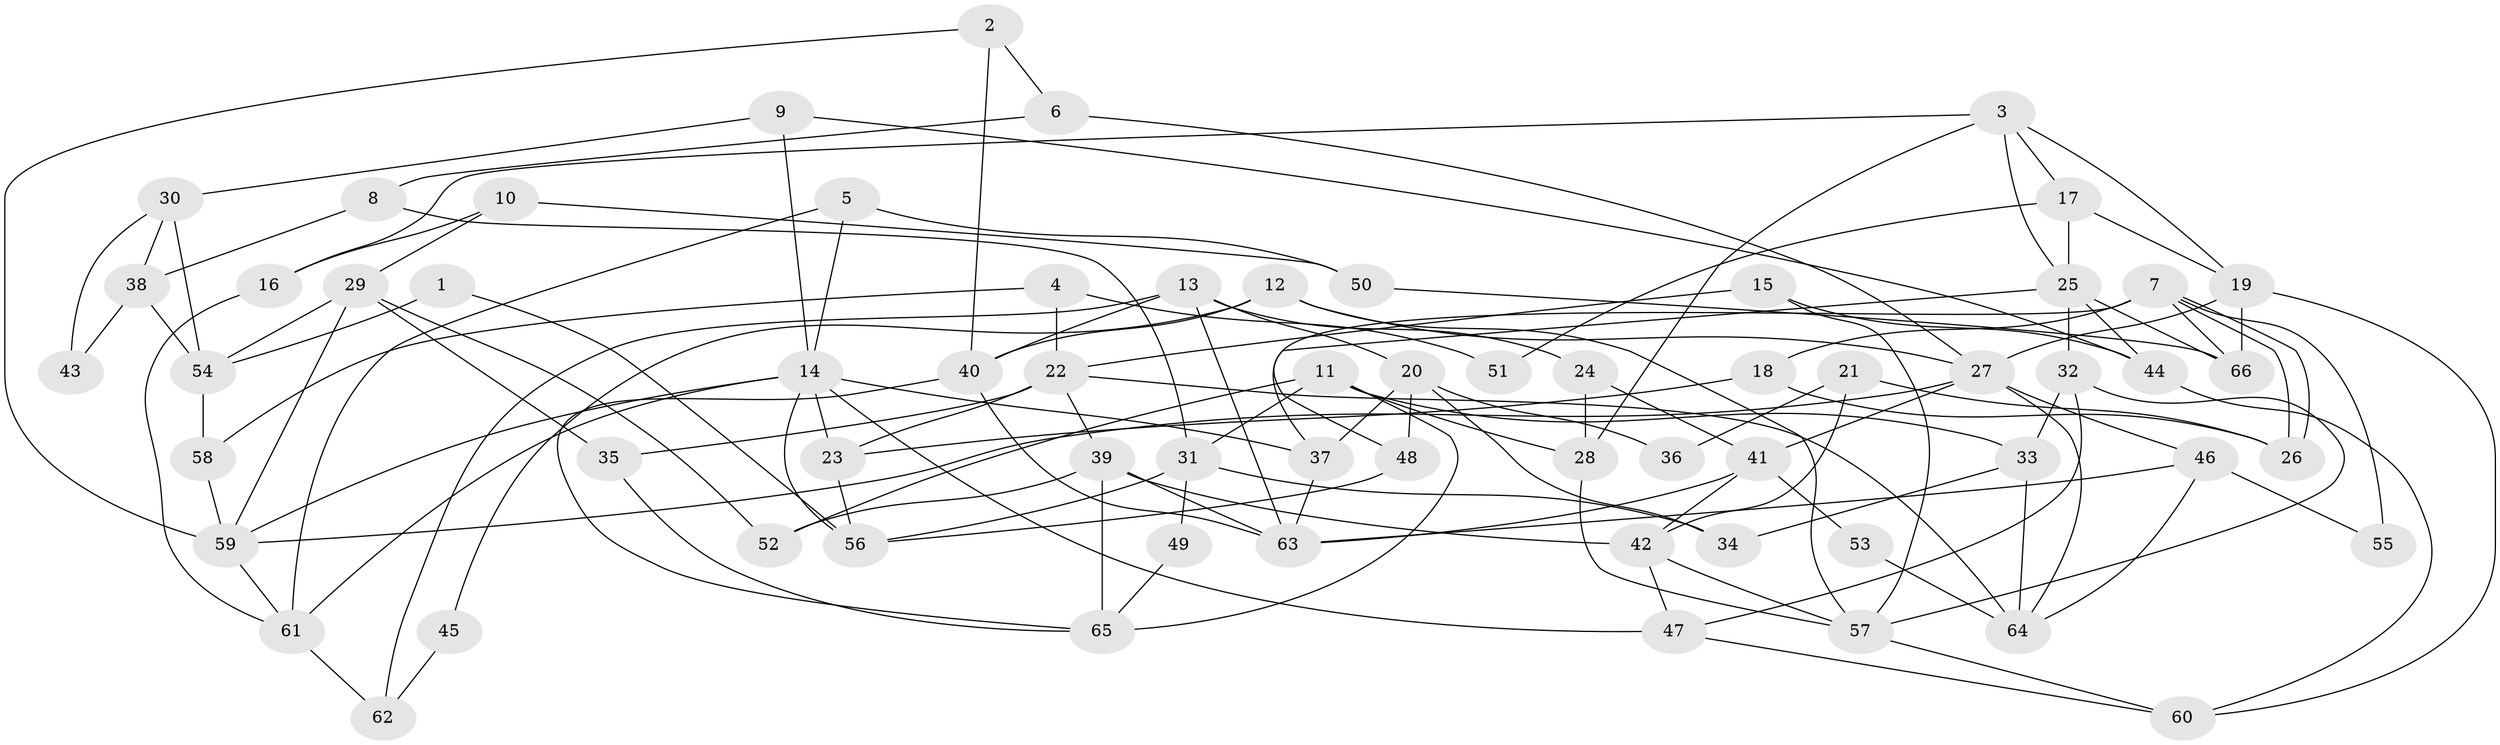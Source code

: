 // coarse degree distribution, {4: 0.225, 3: 0.2, 6: 0.275, 7: 0.1, 5: 0.05, 1: 0.025, 2: 0.075, 8: 0.025, 9: 0.025}
// Generated by graph-tools (version 1.1) at 2025/37/03/04/25 23:37:00]
// undirected, 66 vertices, 132 edges
graph export_dot {
  node [color=gray90,style=filled];
  1;
  2;
  3;
  4;
  5;
  6;
  7;
  8;
  9;
  10;
  11;
  12;
  13;
  14;
  15;
  16;
  17;
  18;
  19;
  20;
  21;
  22;
  23;
  24;
  25;
  26;
  27;
  28;
  29;
  30;
  31;
  32;
  33;
  34;
  35;
  36;
  37;
  38;
  39;
  40;
  41;
  42;
  43;
  44;
  45;
  46;
  47;
  48;
  49;
  50;
  51;
  52;
  53;
  54;
  55;
  56;
  57;
  58;
  59;
  60;
  61;
  62;
  63;
  64;
  65;
  66;
  1 -- 56;
  1 -- 54;
  2 -- 40;
  2 -- 59;
  2 -- 6;
  3 -- 17;
  3 -- 19;
  3 -- 16;
  3 -- 25;
  3 -- 28;
  4 -- 58;
  4 -- 22;
  4 -- 51;
  5 -- 14;
  5 -- 61;
  5 -- 50;
  6 -- 27;
  6 -- 8;
  7 -- 26;
  7 -- 26;
  7 -- 37;
  7 -- 18;
  7 -- 55;
  7 -- 66;
  8 -- 31;
  8 -- 38;
  9 -- 44;
  9 -- 14;
  9 -- 30;
  10 -- 29;
  10 -- 50;
  10 -- 16;
  11 -- 33;
  11 -- 28;
  11 -- 31;
  11 -- 52;
  11 -- 65;
  12 -- 40;
  12 -- 27;
  12 -- 45;
  12 -- 57;
  13 -- 24;
  13 -- 63;
  13 -- 20;
  13 -- 40;
  13 -- 62;
  14 -- 59;
  14 -- 47;
  14 -- 23;
  14 -- 37;
  14 -- 56;
  14 -- 61;
  15 -- 44;
  15 -- 22;
  15 -- 57;
  16 -- 61;
  17 -- 19;
  17 -- 25;
  17 -- 51;
  18 -- 23;
  18 -- 26;
  19 -- 27;
  19 -- 66;
  19 -- 60;
  20 -- 48;
  20 -- 34;
  20 -- 36;
  20 -- 37;
  21 -- 42;
  21 -- 26;
  21 -- 36;
  22 -- 64;
  22 -- 39;
  22 -- 23;
  22 -- 35;
  23 -- 56;
  24 -- 41;
  24 -- 28;
  25 -- 32;
  25 -- 44;
  25 -- 48;
  25 -- 66;
  27 -- 64;
  27 -- 41;
  27 -- 46;
  27 -- 59;
  28 -- 57;
  29 -- 59;
  29 -- 35;
  29 -- 52;
  29 -- 54;
  30 -- 54;
  30 -- 38;
  30 -- 43;
  31 -- 56;
  31 -- 34;
  31 -- 49;
  32 -- 57;
  32 -- 47;
  32 -- 33;
  33 -- 34;
  33 -- 64;
  35 -- 65;
  37 -- 63;
  38 -- 43;
  38 -- 54;
  39 -- 52;
  39 -- 63;
  39 -- 42;
  39 -- 65;
  40 -- 65;
  40 -- 63;
  41 -- 63;
  41 -- 42;
  41 -- 53;
  42 -- 57;
  42 -- 47;
  44 -- 60;
  45 -- 62;
  46 -- 63;
  46 -- 55;
  46 -- 64;
  47 -- 60;
  48 -- 56;
  49 -- 65;
  50 -- 66;
  53 -- 64;
  54 -- 58;
  57 -- 60;
  58 -- 59;
  59 -- 61;
  61 -- 62;
}
